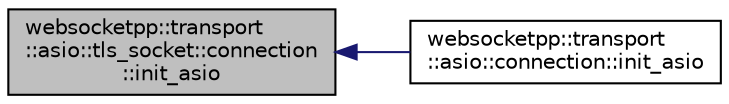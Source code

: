 digraph "websocketpp::transport::asio::tls_socket::connection::init_asio"
{
  edge [fontname="Helvetica",fontsize="10",labelfontname="Helvetica",labelfontsize="10"];
  node [fontname="Helvetica",fontsize="10",shape=record];
  rankdir="LR";
  Node28 [label="websocketpp::transport\l::asio::tls_socket::connection\l::init_asio",height=0.2,width=0.4,color="black", fillcolor="grey75", style="filled", fontcolor="black"];
  Node28 -> Node29 [dir="back",color="midnightblue",fontsize="10",style="solid"];
  Node29 [label="websocketpp::transport\l::asio::connection::init_asio",height=0.2,width=0.4,color="black", fillcolor="white", style="filled",URL="$classwebsocketpp_1_1transport_1_1asio_1_1connection.html#a6432e2cbcb4e7781a6910dd7c9aa05e6",tooltip="Finish constructing the transport. "];
}
